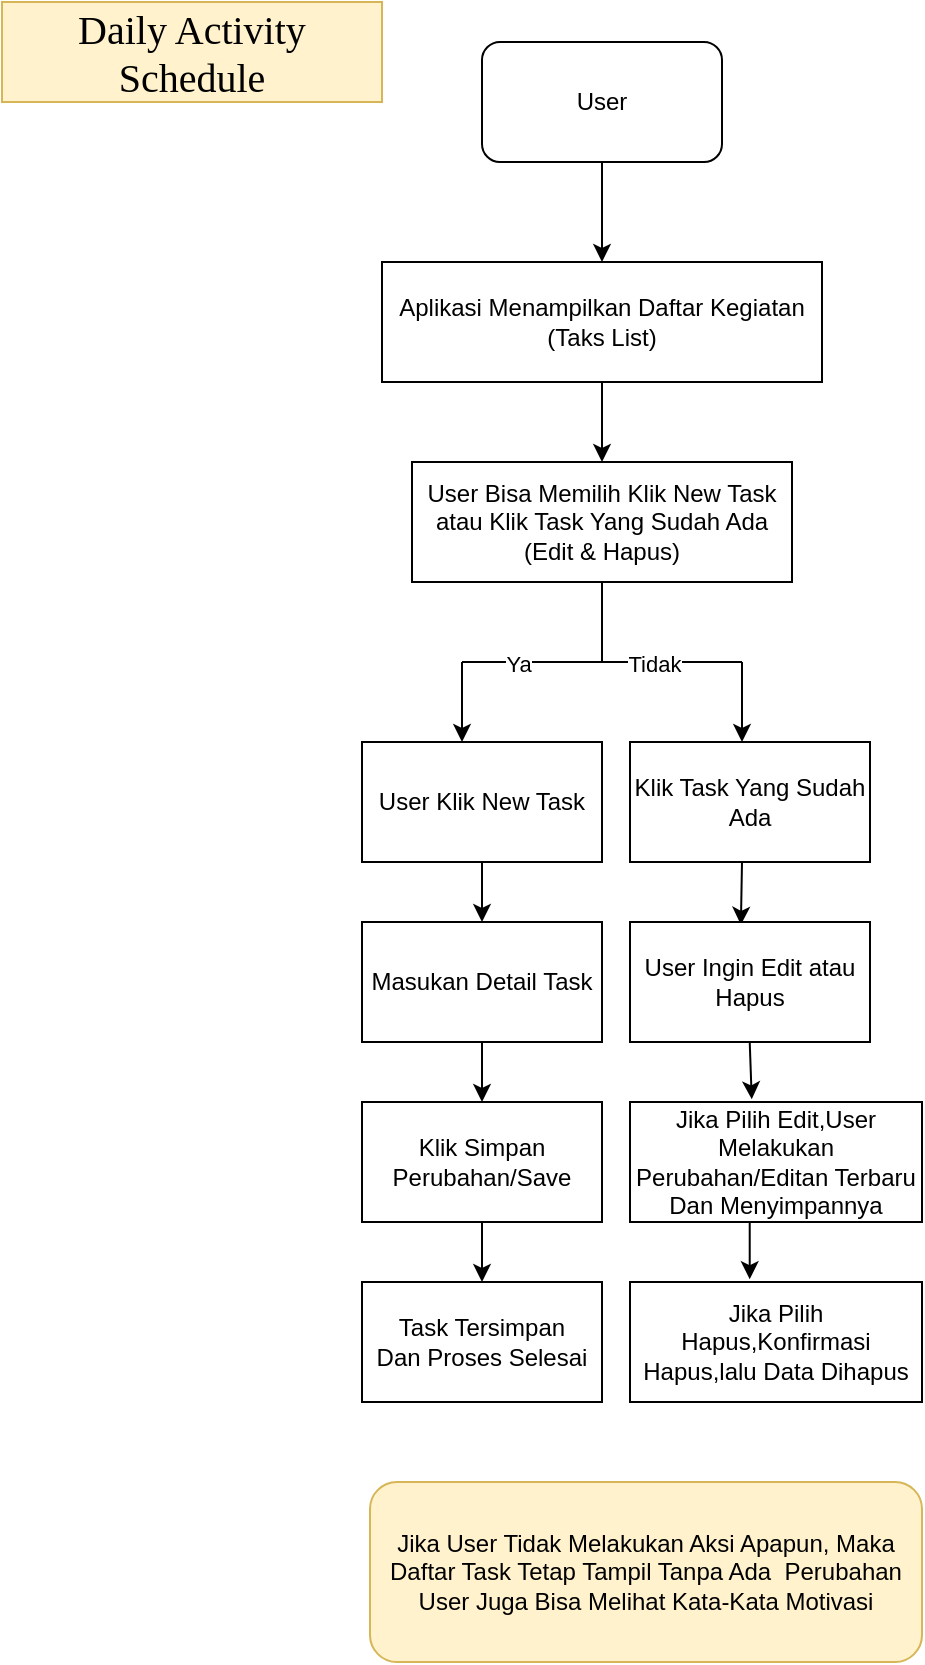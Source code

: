 <mxfile version="26.2.9">
  <diagram name="Halaman-1" id="AEovRsnBFGGIwCzMUkJ2">
    <mxGraphModel dx="699" dy="351" grid="1" gridSize="10" guides="1" tooltips="1" connect="1" arrows="1" fold="1" page="1" pageScale="1" pageWidth="827" pageHeight="1169" math="0" shadow="0">
      <root>
        <mxCell id="0" />
        <mxCell id="1" parent="0" />
        <mxCell id="iiTEztLCNNFZLTMeGl9U-1" value="User" style="rounded=1;whiteSpace=wrap;html=1;" vertex="1" parent="1">
          <mxGeometry x="340" y="60" width="120" height="60" as="geometry" />
        </mxCell>
        <mxCell id="iiTEztLCNNFZLTMeGl9U-2" value="" style="endArrow=classic;html=1;rounded=0;exitX=0.5;exitY=1;exitDx=0;exitDy=0;" edge="1" parent="1" source="iiTEztLCNNFZLTMeGl9U-1">
          <mxGeometry width="50" height="50" relative="1" as="geometry">
            <mxPoint x="390" y="250" as="sourcePoint" />
            <mxPoint x="400" y="170" as="targetPoint" />
          </mxGeometry>
        </mxCell>
        <mxCell id="iiTEztLCNNFZLTMeGl9U-3" value="Aplikasi Menampilkan Daftar Kegiatan&lt;div&gt;&amp;nbsp;(Taks List)&amp;nbsp;&lt;/div&gt;" style="rounded=0;whiteSpace=wrap;html=1;" vertex="1" parent="1">
          <mxGeometry x="290" y="170" width="220" height="60" as="geometry" />
        </mxCell>
        <mxCell id="iiTEztLCNNFZLTMeGl9U-10" value="Daily Activity Schedule" style="text;html=1;align=center;verticalAlign=middle;whiteSpace=wrap;rounded=0;fillColor=#fff2cc;strokeColor=#d6b656;fontFamily=Times New Roman;fontSize=20;" vertex="1" parent="1">
          <mxGeometry x="100" y="40" width="190" height="50" as="geometry" />
        </mxCell>
        <mxCell id="iiTEztLCNNFZLTMeGl9U-13" value="User Bisa Memilih Klik New Task atau Klik Task Yang Sudah Ada (Edit &amp;amp; Hapus)" style="rounded=0;whiteSpace=wrap;html=1;" vertex="1" parent="1">
          <mxGeometry x="305" y="270" width="190" height="60" as="geometry" />
        </mxCell>
        <mxCell id="iiTEztLCNNFZLTMeGl9U-14" value="" style="endArrow=classic;html=1;rounded=0;exitX=0.5;exitY=1;exitDx=0;exitDy=0;entryX=0.5;entryY=0;entryDx=0;entryDy=0;" edge="1" parent="1" source="iiTEztLCNNFZLTMeGl9U-3" target="iiTEztLCNNFZLTMeGl9U-13">
          <mxGeometry width="50" height="50" relative="1" as="geometry">
            <mxPoint x="410" y="260" as="sourcePoint" />
            <mxPoint x="460" y="210" as="targetPoint" />
          </mxGeometry>
        </mxCell>
        <mxCell id="iiTEztLCNNFZLTMeGl9U-15" value="" style="endArrow=none;html=1;rounded=0;entryX=0.5;entryY=1;entryDx=0;entryDy=0;" edge="1" parent="1" target="iiTEztLCNNFZLTMeGl9U-13">
          <mxGeometry width="50" height="50" relative="1" as="geometry">
            <mxPoint x="400" y="370" as="sourcePoint" />
            <mxPoint x="450" y="320" as="targetPoint" />
          </mxGeometry>
        </mxCell>
        <mxCell id="iiTEztLCNNFZLTMeGl9U-16" value="" style="endArrow=none;html=1;rounded=0;" edge="1" parent="1">
          <mxGeometry width="50" height="50" relative="1" as="geometry">
            <mxPoint x="330" y="370" as="sourcePoint" />
            <mxPoint x="400" y="370" as="targetPoint" />
          </mxGeometry>
        </mxCell>
        <mxCell id="iiTEztLCNNFZLTMeGl9U-18" value="Ya" style="edgeLabel;html=1;align=center;verticalAlign=middle;resizable=0;points=[];" vertex="1" connectable="0" parent="iiTEztLCNNFZLTMeGl9U-16">
          <mxGeometry x="-0.2" y="-1" relative="1" as="geometry">
            <mxPoint as="offset" />
          </mxGeometry>
        </mxCell>
        <mxCell id="iiTEztLCNNFZLTMeGl9U-17" value="" style="endArrow=none;html=1;rounded=0;" edge="1" parent="1">
          <mxGeometry width="50" height="50" relative="1" as="geometry">
            <mxPoint x="400" y="370" as="sourcePoint" />
            <mxPoint x="470" y="370" as="targetPoint" />
          </mxGeometry>
        </mxCell>
        <mxCell id="iiTEztLCNNFZLTMeGl9U-19" value="Tidak" style="edgeLabel;html=1;align=center;verticalAlign=middle;resizable=0;points=[];" vertex="1" connectable="0" parent="iiTEztLCNNFZLTMeGl9U-17">
          <mxGeometry x="-0.267" y="-1" relative="1" as="geometry">
            <mxPoint as="offset" />
          </mxGeometry>
        </mxCell>
        <mxCell id="iiTEztLCNNFZLTMeGl9U-20" value="" style="endArrow=classic;html=1;rounded=0;" edge="1" parent="1">
          <mxGeometry width="50" height="50" relative="1" as="geometry">
            <mxPoint x="330" y="370" as="sourcePoint" />
            <mxPoint x="330" y="410" as="targetPoint" />
          </mxGeometry>
        </mxCell>
        <mxCell id="iiTEztLCNNFZLTMeGl9U-21" value="" style="endArrow=classic;html=1;rounded=0;" edge="1" parent="1">
          <mxGeometry width="50" height="50" relative="1" as="geometry">
            <mxPoint x="470" y="370" as="sourcePoint" />
            <mxPoint x="470" y="410" as="targetPoint" />
          </mxGeometry>
        </mxCell>
        <mxCell id="iiTEztLCNNFZLTMeGl9U-24" value="User Klik New Task" style="rounded=0;whiteSpace=wrap;html=1;" vertex="1" parent="1">
          <mxGeometry x="280" y="410" width="120" height="60" as="geometry" />
        </mxCell>
        <mxCell id="iiTEztLCNNFZLTMeGl9U-25" value="Klik Task Yang Sudah Ada" style="rounded=0;whiteSpace=wrap;html=1;" vertex="1" parent="1">
          <mxGeometry x="414" y="410" width="120" height="60" as="geometry" />
        </mxCell>
        <mxCell id="iiTEztLCNNFZLTMeGl9U-26" value="" style="endArrow=classic;html=1;rounded=0;" edge="1" parent="1">
          <mxGeometry width="50" height="50" relative="1" as="geometry">
            <mxPoint x="340" y="470" as="sourcePoint" />
            <mxPoint x="340" y="500" as="targetPoint" />
          </mxGeometry>
        </mxCell>
        <mxCell id="iiTEztLCNNFZLTMeGl9U-27" value="Masukan Detail Task" style="rounded=0;whiteSpace=wrap;html=1;" vertex="1" parent="1">
          <mxGeometry x="280" y="500" width="120" height="60" as="geometry" />
        </mxCell>
        <mxCell id="iiTEztLCNNFZLTMeGl9U-28" value="" style="endArrow=classic;html=1;rounded=0;" edge="1" parent="1">
          <mxGeometry width="50" height="50" relative="1" as="geometry">
            <mxPoint x="340" y="560" as="sourcePoint" />
            <mxPoint x="340" y="590" as="targetPoint" />
          </mxGeometry>
        </mxCell>
        <mxCell id="iiTEztLCNNFZLTMeGl9U-29" value="Klik Simpan Perubahan/Save" style="rounded=0;whiteSpace=wrap;html=1;" vertex="1" parent="1">
          <mxGeometry x="280" y="590" width="120" height="60" as="geometry" />
        </mxCell>
        <mxCell id="iiTEztLCNNFZLTMeGl9U-31" value="" style="endArrow=classic;html=1;rounded=0;" edge="1" parent="1">
          <mxGeometry width="50" height="50" relative="1" as="geometry">
            <mxPoint x="340" y="650" as="sourcePoint" />
            <mxPoint x="340" y="680" as="targetPoint" />
          </mxGeometry>
        </mxCell>
        <mxCell id="iiTEztLCNNFZLTMeGl9U-32" value="Task Tersimpan&lt;br&gt;Dan Proses Selesai" style="rounded=0;whiteSpace=wrap;html=1;" vertex="1" parent="1">
          <mxGeometry x="280" y="680" width="120" height="60" as="geometry" />
        </mxCell>
        <mxCell id="iiTEztLCNNFZLTMeGl9U-33" value="" style="endArrow=classic;html=1;rounded=0;entryX=0.462;entryY=0.023;entryDx=0;entryDy=0;entryPerimeter=0;" edge="1" parent="1" target="iiTEztLCNNFZLTMeGl9U-34">
          <mxGeometry width="50" height="50" relative="1" as="geometry">
            <mxPoint x="470" y="470" as="sourcePoint" />
            <mxPoint x="470" y="510" as="targetPoint" />
          </mxGeometry>
        </mxCell>
        <mxCell id="iiTEztLCNNFZLTMeGl9U-34" value="User Ingin Edit atau Hapus" style="rounded=0;whiteSpace=wrap;html=1;" vertex="1" parent="1">
          <mxGeometry x="414" y="500" width="120" height="60" as="geometry" />
        </mxCell>
        <mxCell id="iiTEztLCNNFZLTMeGl9U-35" value="" style="endArrow=classic;html=1;rounded=0;entryX=0.417;entryY=-0.022;entryDx=0;entryDy=0;entryPerimeter=0;" edge="1" parent="1" target="iiTEztLCNNFZLTMeGl9U-37">
          <mxGeometry width="50" height="50" relative="1" as="geometry">
            <mxPoint x="473.86" y="560" as="sourcePoint" />
            <mxPoint x="474" y="590" as="targetPoint" />
          </mxGeometry>
        </mxCell>
        <mxCell id="iiTEztLCNNFZLTMeGl9U-37" value="Jika Pilih Edit,User Melakukan Perubahan/Editan Terbaru Dan Menyimpannya" style="rounded=0;whiteSpace=wrap;html=1;" vertex="1" parent="1">
          <mxGeometry x="414" y="590" width="146" height="60" as="geometry" />
        </mxCell>
        <mxCell id="iiTEztLCNNFZLTMeGl9U-39" value="" style="endArrow=classic;html=1;rounded=0;entryX=0.41;entryY=-0.023;entryDx=0;entryDy=0;entryPerimeter=0;" edge="1" parent="1" target="iiTEztLCNNFZLTMeGl9U-40">
          <mxGeometry width="50" height="50" relative="1" as="geometry">
            <mxPoint x="473.86" y="650" as="sourcePoint" />
            <mxPoint x="474" y="680" as="targetPoint" />
          </mxGeometry>
        </mxCell>
        <mxCell id="iiTEztLCNNFZLTMeGl9U-40" value="Jika Pilih Hapus,Konfirmasi Hapus,lalu Data Dihapus" style="rounded=0;whiteSpace=wrap;html=1;" vertex="1" parent="1">
          <mxGeometry x="414" y="680" width="146" height="60" as="geometry" />
        </mxCell>
        <mxCell id="iiTEztLCNNFZLTMeGl9U-42" value="Jika User Tidak Melakukan Aksi Apapun, Maka Daftar Task Tetap Tampil Tanpa Ada&amp;nbsp; Perubahan&lt;br&gt;User Juga Bisa Melihat Kata-Kata Motivasi" style="rounded=1;whiteSpace=wrap;html=1;fillColor=#fff2cc;strokeColor=#d6b656;" vertex="1" parent="1">
          <mxGeometry x="284" y="780" width="276" height="90" as="geometry" />
        </mxCell>
      </root>
    </mxGraphModel>
  </diagram>
</mxfile>
